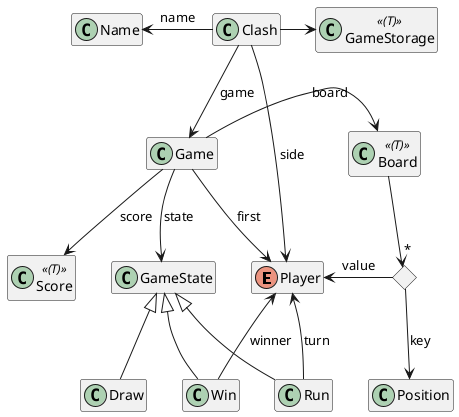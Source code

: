 @startuml
'https://plantuml.com/class-diagram

hide empty members

enum Player
class Game
class Board <<(T)>>
class Position

Game -> Board : board
Game --> Player : first
<> MapEntry
Board --> "*" MapEntry
MapEntry --> Position : key
Player <- MapEntry : value

Game --> GameState : state
GameState <|-- Run
Run -up-> Player : turn
GameState <|-- Draw
GameState <|-- Win
Win -up-> Player : winner

class Score <<(T)>>
Game --> Score : score
Score -[hidden] GameState




'Clash <|-- ClashRun
Clash --> Game : game
Name <- Clash : name
Clash -> Player : side
Clash -> GameStorage
class GameStorage <<(T)>>
@enduml
